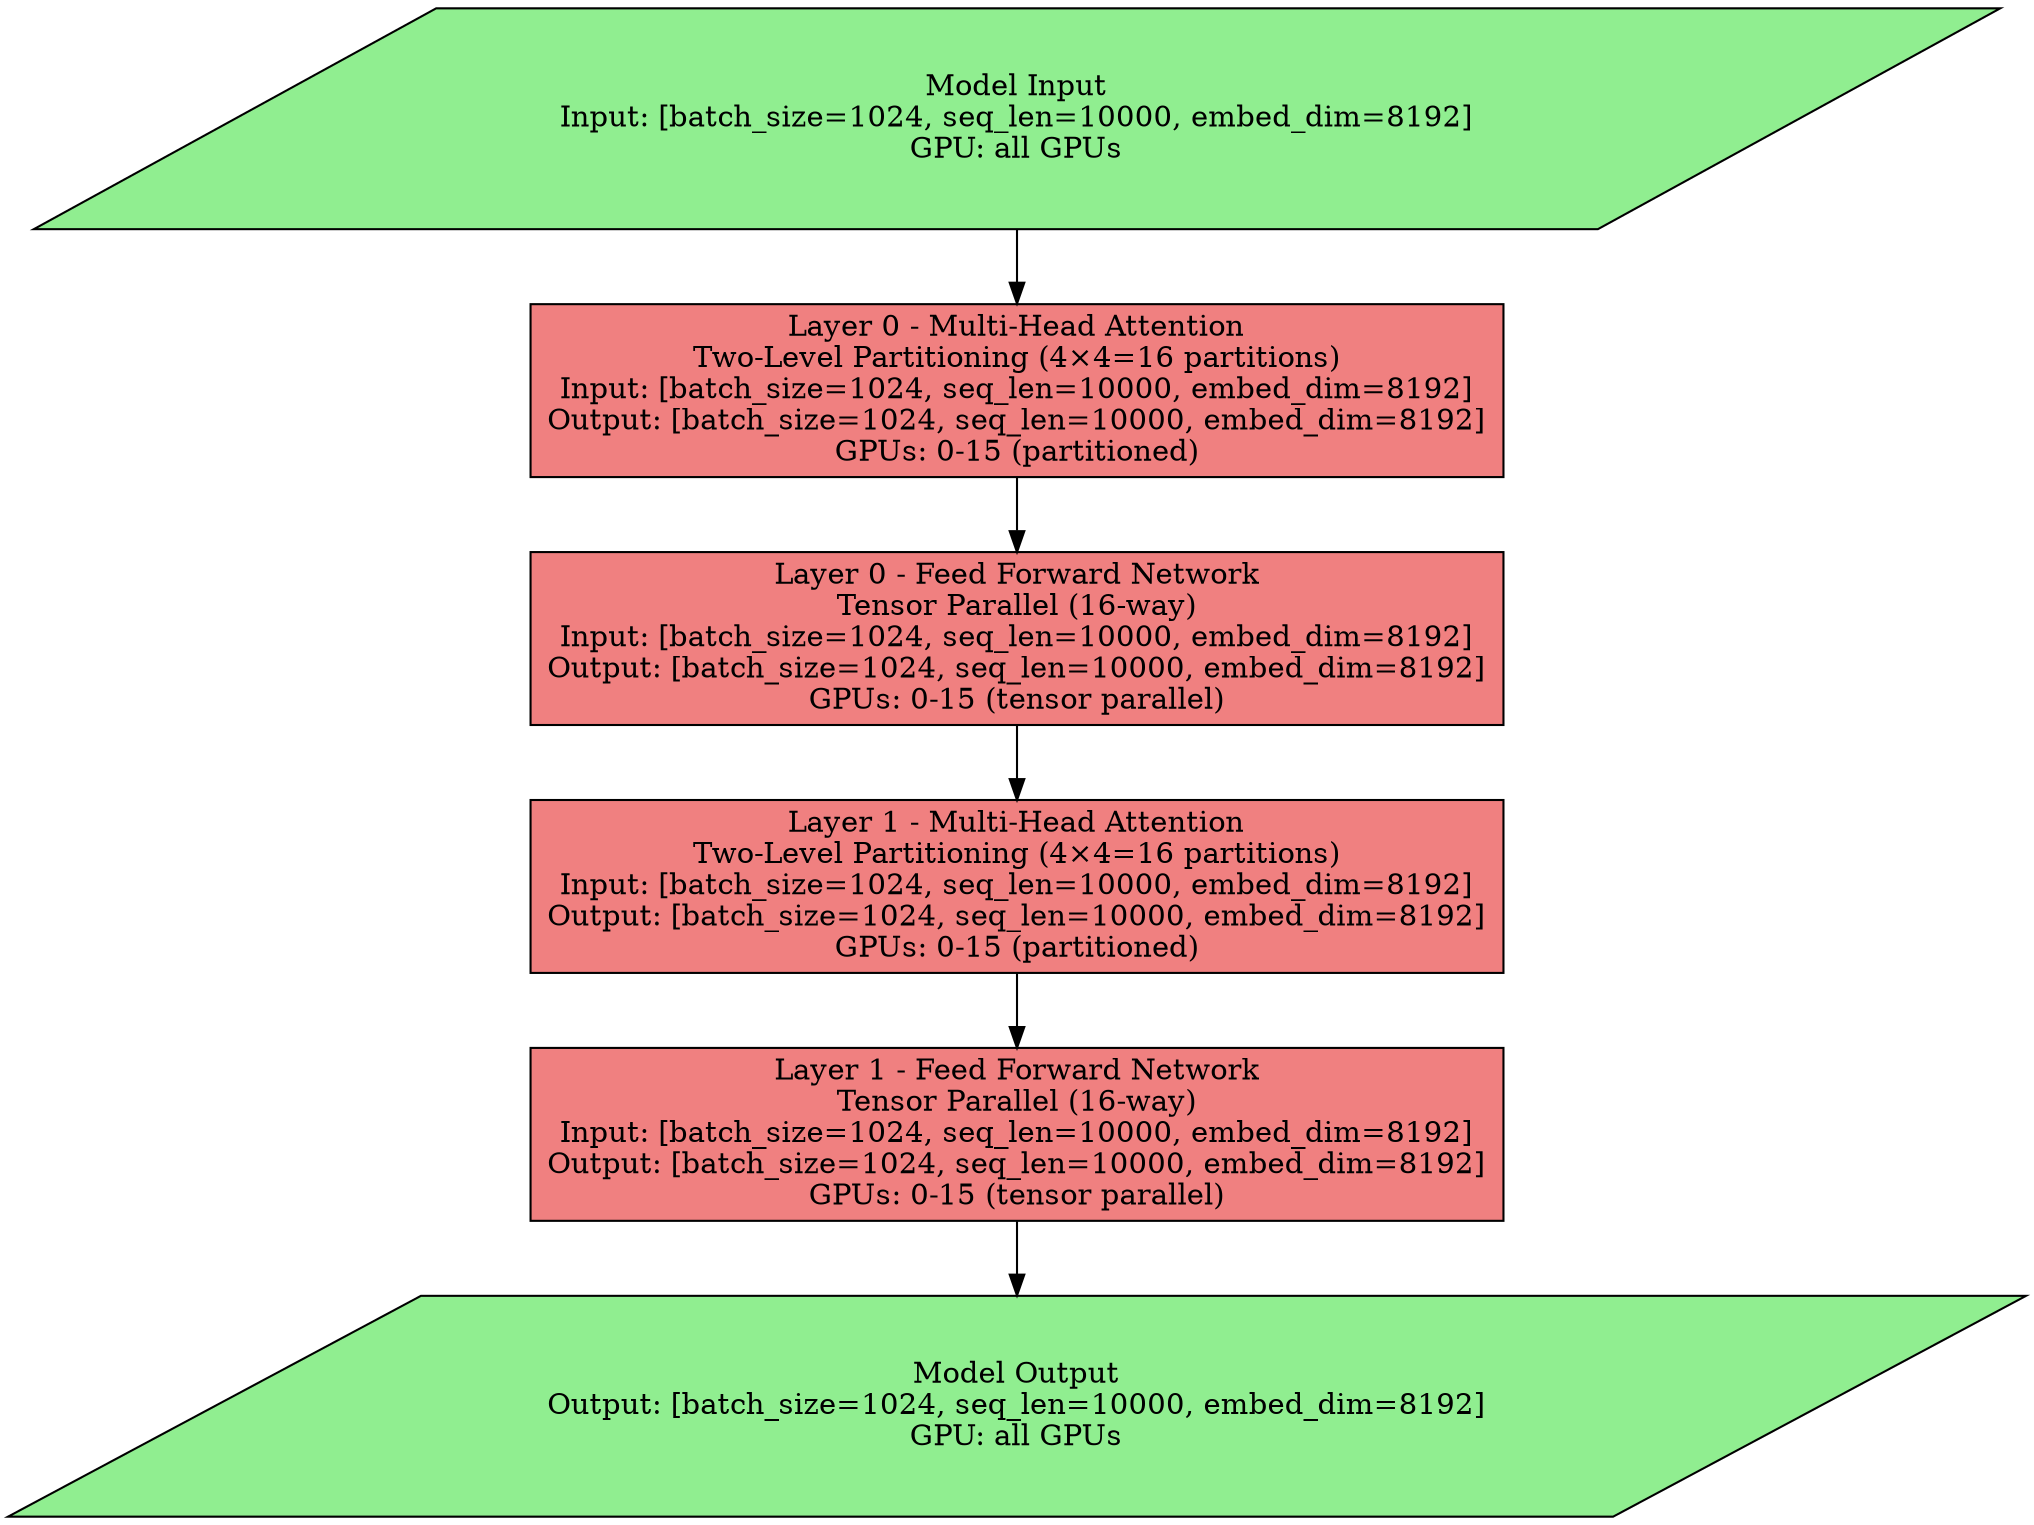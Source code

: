 digraph complete_helix_model {
    rankdir=TB
    size="30,40"
    node [fillcolor=lightblue shape=ellipse style=filled]
    
    model_input [label="Model Input\nInput: [batch_size=1024, seq_len=10000, embed_dim=8192]\nGPU: all GPUs" fillcolor=lightgreen shape=parallelogram]
    
    layer0_mha [label="Layer 0 - Multi-Head Attention\nTwo-Level Partitioning (4×4=16 partitions)\nInput: [batch_size=1024, seq_len=10000, embed_dim=8192]\nOutput: [batch_size=1024, seq_len=10000, embed_dim=8192]\nGPUs: 0-15 (partitioned)" fillcolor=lightcoral shape=rectangle]
    
    layer0_mlp [label="Layer 0 - Feed Forward Network\nTensor Parallel (16-way)\nInput: [batch_size=1024, seq_len=10000, embed_dim=8192]\nOutput: [batch_size=1024, seq_len=10000, embed_dim=8192]\nGPUs: 0-15 (tensor parallel)" fillcolor=lightcoral shape=rectangle]
    
    layer1_mha [label="Layer 1 - Multi-Head Attention\nTwo-Level Partitioning (4×4=16 partitions)\nInput: [batch_size=1024, seq_len=10000, embed_dim=8192]\nOutput: [batch_size=1024, seq_len=10000, embed_dim=8192]\nGPUs: 0-15 (partitioned)" fillcolor=lightcoral shape=rectangle]
    
    layer1_mlp [label="Layer 1 - Feed Forward Network\nTensor Parallel (16-way)\nInput: [batch_size=1024, seq_len=10000, embed_dim=8192]\nOutput: [batch_size=1024, seq_len=10000, embed_dim=8192]\nGPUs: 0-15 (tensor parallel)" fillcolor=lightcoral shape=rectangle]
    
    model_output [label="Model Output\nOutput: [batch_size=1024, seq_len=10000, embed_dim=8192]\nGPU: all GPUs" fillcolor=lightgreen shape=parallelogram]
    
    model_input -> layer0_mha
    layer0_mha -> layer0_mlp
    layer0_mlp -> layer1_mha
    layer1_mha -> layer1_mlp
    layer1_mlp -> model_output
}